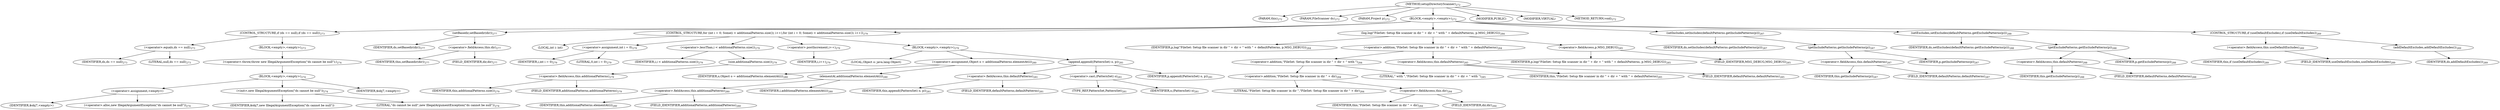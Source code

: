 digraph "setupDirectoryScanner" {  
"480" [label = <(METHOD,setupDirectoryScanner)<SUB>272</SUB>> ]
"481" [label = <(PARAM,this)<SUB>272</SUB>> ]
"482" [label = <(PARAM,FileScanner ds)<SUB>272</SUB>> ]
"483" [label = <(PARAM,Project p)<SUB>272</SUB>> ]
"484" [label = <(BLOCK,&lt;empty&gt;,&lt;empty&gt;)<SUB>272</SUB>> ]
"485" [label = <(CONTROL_STRUCTURE,if (ds == null),if (ds == null))<SUB>273</SUB>> ]
"486" [label = <(&lt;operator&gt;.equals,ds == null)<SUB>273</SUB>> ]
"487" [label = <(IDENTIFIER,ds,ds == null)<SUB>273</SUB>> ]
"488" [label = <(LITERAL,null,ds == null)<SUB>273</SUB>> ]
"489" [label = <(BLOCK,&lt;empty&gt;,&lt;empty&gt;)<SUB>273</SUB>> ]
"490" [label = <(&lt;operator&gt;.throw,throw new IllegalArgumentException(&quot;ds cannot be null&quot;);)<SUB>274</SUB>> ]
"491" [label = <(BLOCK,&lt;empty&gt;,&lt;empty&gt;)<SUB>274</SUB>> ]
"492" [label = <(&lt;operator&gt;.assignment,&lt;empty&gt;)> ]
"493" [label = <(IDENTIFIER,$obj7,&lt;empty&gt;)> ]
"494" [label = <(&lt;operator&gt;.alloc,new IllegalArgumentException(&quot;ds cannot be null&quot;))<SUB>274</SUB>> ]
"495" [label = <(&lt;init&gt;,new IllegalArgumentException(&quot;ds cannot be null&quot;))<SUB>274</SUB>> ]
"496" [label = <(IDENTIFIER,$obj7,new IllegalArgumentException(&quot;ds cannot be null&quot;))> ]
"497" [label = <(LITERAL,&quot;ds cannot be null&quot;,new IllegalArgumentException(&quot;ds cannot be null&quot;))<SUB>274</SUB>> ]
"498" [label = <(IDENTIFIER,$obj7,&lt;empty&gt;)> ]
"499" [label = <(setBasedir,setBasedir(dir))<SUB>277</SUB>> ]
"500" [label = <(IDENTIFIER,ds,setBasedir(dir))<SUB>277</SUB>> ]
"501" [label = <(&lt;operator&gt;.fieldAccess,this.dir)<SUB>277</SUB>> ]
"502" [label = <(IDENTIFIER,this,setBasedir(dir))<SUB>277</SUB>> ]
"503" [label = <(FIELD_IDENTIFIER,dir,dir)<SUB>277</SUB>> ]
"504" [label = <(CONTROL_STRUCTURE,for (int i = 0; Some(i &lt; additionalPatterns.size()); i++),for (int i = 0; Some(i &lt; additionalPatterns.size()); i++))<SUB>279</SUB>> ]
"505" [label = <(LOCAL,int i: int)> ]
"506" [label = <(&lt;operator&gt;.assignment,int i = 0)<SUB>279</SUB>> ]
"507" [label = <(IDENTIFIER,i,int i = 0)<SUB>279</SUB>> ]
"508" [label = <(LITERAL,0,int i = 0)<SUB>279</SUB>> ]
"509" [label = <(&lt;operator&gt;.lessThan,i &lt; additionalPatterns.size())<SUB>279</SUB>> ]
"510" [label = <(IDENTIFIER,i,i &lt; additionalPatterns.size())<SUB>279</SUB>> ]
"511" [label = <(size,additionalPatterns.size())<SUB>279</SUB>> ]
"512" [label = <(&lt;operator&gt;.fieldAccess,this.additionalPatterns)<SUB>279</SUB>> ]
"513" [label = <(IDENTIFIER,this,additionalPatterns.size())<SUB>279</SUB>> ]
"514" [label = <(FIELD_IDENTIFIER,additionalPatterns,additionalPatterns)<SUB>279</SUB>> ]
"515" [label = <(&lt;operator&gt;.postIncrement,i++)<SUB>279</SUB>> ]
"516" [label = <(IDENTIFIER,i,i++)<SUB>279</SUB>> ]
"517" [label = <(BLOCK,&lt;empty&gt;,&lt;empty&gt;)<SUB>279</SUB>> ]
"518" [label = <(LOCAL,Object o: java.lang.Object)> ]
"519" [label = <(&lt;operator&gt;.assignment,Object o = additionalPatterns.elementAt(i))<SUB>280</SUB>> ]
"520" [label = <(IDENTIFIER,o,Object o = additionalPatterns.elementAt(i))<SUB>280</SUB>> ]
"521" [label = <(elementAt,additionalPatterns.elementAt(i))<SUB>280</SUB>> ]
"522" [label = <(&lt;operator&gt;.fieldAccess,this.additionalPatterns)<SUB>280</SUB>> ]
"523" [label = <(IDENTIFIER,this,additionalPatterns.elementAt(i))<SUB>280</SUB>> ]
"524" [label = <(FIELD_IDENTIFIER,additionalPatterns,additionalPatterns)<SUB>280</SUB>> ]
"525" [label = <(IDENTIFIER,i,additionalPatterns.elementAt(i))<SUB>280</SUB>> ]
"526" [label = <(append,append((PatternSet) o, p))<SUB>281</SUB>> ]
"527" [label = <(&lt;operator&gt;.fieldAccess,this.defaultPatterns)<SUB>281</SUB>> ]
"528" [label = <(IDENTIFIER,this,append((PatternSet) o, p))<SUB>281</SUB>> ]
"529" [label = <(FIELD_IDENTIFIER,defaultPatterns,defaultPatterns)<SUB>281</SUB>> ]
"530" [label = <(&lt;operator&gt;.cast,(PatternSet) o)<SUB>281</SUB>> ]
"531" [label = <(TYPE_REF,PatternSet,PatternSet)<SUB>281</SUB>> ]
"532" [label = <(IDENTIFIER,o,(PatternSet) o)<SUB>281</SUB>> ]
"533" [label = <(IDENTIFIER,p,append((PatternSet) o, p))<SUB>281</SUB>> ]
"534" [label = <(log,log(&quot;FileSet: Setup file scanner in dir &quot; + dir + &quot; with &quot; + defaultPatterns, p.MSG_DEBUG))<SUB>284</SUB>> ]
"535" [label = <(IDENTIFIER,p,log(&quot;FileSet: Setup file scanner in dir &quot; + dir + &quot; with &quot; + defaultPatterns, p.MSG_DEBUG))<SUB>284</SUB>> ]
"536" [label = <(&lt;operator&gt;.addition,&quot;FileSet: Setup file scanner in dir &quot; + dir + &quot; with &quot; + defaultPatterns)<SUB>284</SUB>> ]
"537" [label = <(&lt;operator&gt;.addition,&quot;FileSet: Setup file scanner in dir &quot; + dir + &quot; with &quot;)<SUB>284</SUB>> ]
"538" [label = <(&lt;operator&gt;.addition,&quot;FileSet: Setup file scanner in dir &quot; + dir)<SUB>284</SUB>> ]
"539" [label = <(LITERAL,&quot;FileSet: Setup file scanner in dir &quot;,&quot;FileSet: Setup file scanner in dir &quot; + dir)<SUB>284</SUB>> ]
"540" [label = <(&lt;operator&gt;.fieldAccess,this.dir)<SUB>284</SUB>> ]
"541" [label = <(IDENTIFIER,this,&quot;FileSet: Setup file scanner in dir &quot; + dir)<SUB>284</SUB>> ]
"542" [label = <(FIELD_IDENTIFIER,dir,dir)<SUB>284</SUB>> ]
"543" [label = <(LITERAL,&quot; with &quot;,&quot;FileSet: Setup file scanner in dir &quot; + dir + &quot; with &quot;)<SUB>285</SUB>> ]
"544" [label = <(&lt;operator&gt;.fieldAccess,this.defaultPatterns)<SUB>285</SUB>> ]
"545" [label = <(IDENTIFIER,this,&quot;FileSet: Setup file scanner in dir &quot; + dir + &quot; with &quot; + defaultPatterns)<SUB>285</SUB>> ]
"546" [label = <(FIELD_IDENTIFIER,defaultPatterns,defaultPatterns)<SUB>285</SUB>> ]
"547" [label = <(&lt;operator&gt;.fieldAccess,p.MSG_DEBUG)<SUB>285</SUB>> ]
"548" [label = <(IDENTIFIER,p,log(&quot;FileSet: Setup file scanner in dir &quot; + dir + &quot; with &quot; + defaultPatterns, p.MSG_DEBUG))<SUB>285</SUB>> ]
"549" [label = <(FIELD_IDENTIFIER,MSG_DEBUG,MSG_DEBUG)<SUB>285</SUB>> ]
"550" [label = <(setIncludes,setIncludes(defaultPatterns.getIncludePatterns(p)))<SUB>287</SUB>> ]
"551" [label = <(IDENTIFIER,ds,setIncludes(defaultPatterns.getIncludePatterns(p)))<SUB>287</SUB>> ]
"552" [label = <(getIncludePatterns,getIncludePatterns(p))<SUB>287</SUB>> ]
"553" [label = <(&lt;operator&gt;.fieldAccess,this.defaultPatterns)<SUB>287</SUB>> ]
"554" [label = <(IDENTIFIER,this,getIncludePatterns(p))<SUB>287</SUB>> ]
"555" [label = <(FIELD_IDENTIFIER,defaultPatterns,defaultPatterns)<SUB>287</SUB>> ]
"556" [label = <(IDENTIFIER,p,getIncludePatterns(p))<SUB>287</SUB>> ]
"557" [label = <(setExcludes,setExcludes(defaultPatterns.getExcludePatterns(p)))<SUB>288</SUB>> ]
"558" [label = <(IDENTIFIER,ds,setExcludes(defaultPatterns.getExcludePatterns(p)))<SUB>288</SUB>> ]
"559" [label = <(getExcludePatterns,getExcludePatterns(p))<SUB>288</SUB>> ]
"560" [label = <(&lt;operator&gt;.fieldAccess,this.defaultPatterns)<SUB>288</SUB>> ]
"561" [label = <(IDENTIFIER,this,getExcludePatterns(p))<SUB>288</SUB>> ]
"562" [label = <(FIELD_IDENTIFIER,defaultPatterns,defaultPatterns)<SUB>288</SUB>> ]
"563" [label = <(IDENTIFIER,p,getExcludePatterns(p))<SUB>288</SUB>> ]
"564" [label = <(CONTROL_STRUCTURE,if (useDefaultExcludes),if (useDefaultExcludes))<SUB>289</SUB>> ]
"565" [label = <(&lt;operator&gt;.fieldAccess,this.useDefaultExcludes)<SUB>289</SUB>> ]
"566" [label = <(IDENTIFIER,this,if (useDefaultExcludes))<SUB>289</SUB>> ]
"567" [label = <(FIELD_IDENTIFIER,useDefaultExcludes,useDefaultExcludes)<SUB>289</SUB>> ]
"568" [label = <(addDefaultExcludes,addDefaultExcludes())<SUB>289</SUB>> ]
"569" [label = <(IDENTIFIER,ds,addDefaultExcludes())<SUB>289</SUB>> ]
"570" [label = <(MODIFIER,PUBLIC)> ]
"571" [label = <(MODIFIER,VIRTUAL)> ]
"572" [label = <(METHOD_RETURN,void)<SUB>272</SUB>> ]
  "480" -> "481" 
  "480" -> "482" 
  "480" -> "483" 
  "480" -> "484" 
  "480" -> "570" 
  "480" -> "571" 
  "480" -> "572" 
  "484" -> "485" 
  "484" -> "499" 
  "484" -> "504" 
  "484" -> "534" 
  "484" -> "550" 
  "484" -> "557" 
  "484" -> "564" 
  "485" -> "486" 
  "485" -> "489" 
  "486" -> "487" 
  "486" -> "488" 
  "489" -> "490" 
  "490" -> "491" 
  "491" -> "492" 
  "491" -> "495" 
  "491" -> "498" 
  "492" -> "493" 
  "492" -> "494" 
  "495" -> "496" 
  "495" -> "497" 
  "499" -> "500" 
  "499" -> "501" 
  "501" -> "502" 
  "501" -> "503" 
  "504" -> "505" 
  "504" -> "506" 
  "504" -> "509" 
  "504" -> "515" 
  "504" -> "517" 
  "506" -> "507" 
  "506" -> "508" 
  "509" -> "510" 
  "509" -> "511" 
  "511" -> "512" 
  "512" -> "513" 
  "512" -> "514" 
  "515" -> "516" 
  "517" -> "518" 
  "517" -> "519" 
  "517" -> "526" 
  "519" -> "520" 
  "519" -> "521" 
  "521" -> "522" 
  "521" -> "525" 
  "522" -> "523" 
  "522" -> "524" 
  "526" -> "527" 
  "526" -> "530" 
  "526" -> "533" 
  "527" -> "528" 
  "527" -> "529" 
  "530" -> "531" 
  "530" -> "532" 
  "534" -> "535" 
  "534" -> "536" 
  "534" -> "547" 
  "536" -> "537" 
  "536" -> "544" 
  "537" -> "538" 
  "537" -> "543" 
  "538" -> "539" 
  "538" -> "540" 
  "540" -> "541" 
  "540" -> "542" 
  "544" -> "545" 
  "544" -> "546" 
  "547" -> "548" 
  "547" -> "549" 
  "550" -> "551" 
  "550" -> "552" 
  "552" -> "553" 
  "552" -> "556" 
  "553" -> "554" 
  "553" -> "555" 
  "557" -> "558" 
  "557" -> "559" 
  "559" -> "560" 
  "559" -> "563" 
  "560" -> "561" 
  "560" -> "562" 
  "564" -> "565" 
  "564" -> "568" 
  "565" -> "566" 
  "565" -> "567" 
  "568" -> "569" 
}
